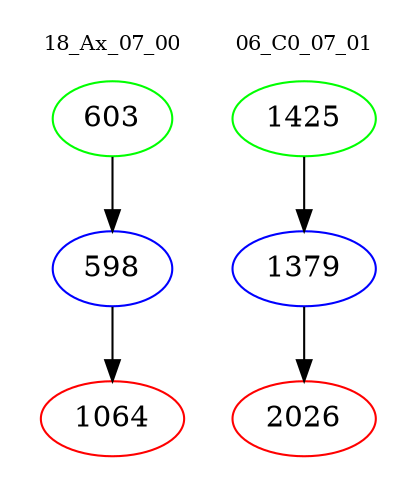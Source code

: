 digraph{
subgraph cluster_0 {
color = white
label = "18_Ax_07_00";
fontsize=10;
T0_603 [label="603", color="green"]
T0_603 -> T0_598 [color="black"]
T0_598 [label="598", color="blue"]
T0_598 -> T0_1064 [color="black"]
T0_1064 [label="1064", color="red"]
}
subgraph cluster_1 {
color = white
label = "06_C0_07_01";
fontsize=10;
T1_1425 [label="1425", color="green"]
T1_1425 -> T1_1379 [color="black"]
T1_1379 [label="1379", color="blue"]
T1_1379 -> T1_2026 [color="black"]
T1_2026 [label="2026", color="red"]
}
}
